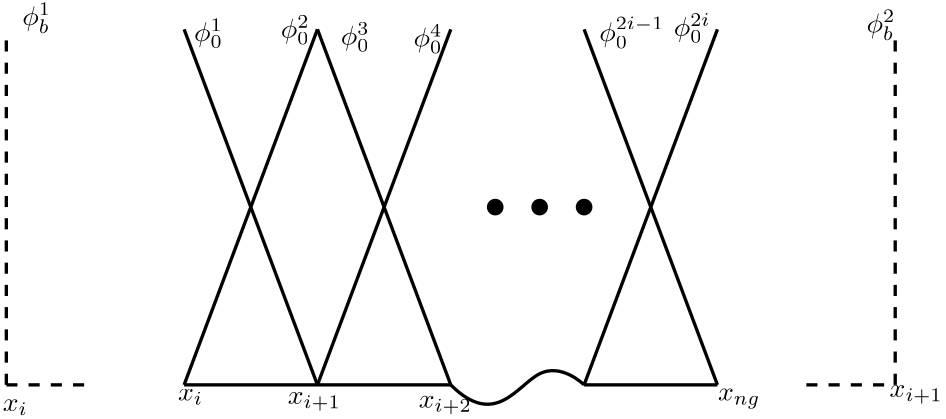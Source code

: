 <?xml version="1.0"?>
<!DOCTYPE ipe SYSTEM "ipe.dtd">
<ipe version="70107" creator="Ipe 7.1.7">
<info created="D:20170203151509" modified="D:20170203152436"/>
<ipestyle name="basic">
<symbol name="arrow/arc(spx)">
<path stroke="sym-stroke" fill="sym-stroke" pen="sym-pen">
0 0 m
-1 0.333 l
-1 -0.333 l
h
</path>
</symbol>
<symbol name="arrow/farc(spx)">
<path stroke="sym-stroke" fill="white" pen="sym-pen">
0 0 m
-1 0.333 l
-1 -0.333 l
h
</path>
</symbol>
<symbol name="arrow/ptarc(spx)">
<path stroke="sym-stroke" fill="sym-stroke" pen="sym-pen">
0 0 m
-1 0.333 l
-0.8 0 l
-1 -0.333 l
h
</path>
</symbol>
<symbol name="arrow/fptarc(spx)">
<path stroke="sym-stroke" fill="white" pen="sym-pen">
0 0 m
-1 0.333 l
-0.8 0 l
-1 -0.333 l
h
</path>
</symbol>
<symbol name="mark/circle(sx)" transformations="translations">
<path fill="sym-stroke">
0.6 0 0 0.6 0 0 e
0.4 0 0 0.4 0 0 e
</path>
</symbol>
<symbol name="mark/disk(sx)" transformations="translations">
<path fill="sym-stroke">
0.6 0 0 0.6 0 0 e
</path>
</symbol>
<symbol name="mark/fdisk(sfx)" transformations="translations">
<group>
<path fill="sym-fill">
0.5 0 0 0.5 0 0 e
</path>
<path fill="sym-stroke" fillrule="eofill">
0.6 0 0 0.6 0 0 e
0.4 0 0 0.4 0 0 e
</path>
</group>
</symbol>
<symbol name="mark/box(sx)" transformations="translations">
<path fill="sym-stroke" fillrule="eofill">
-0.6 -0.6 m
0.6 -0.6 l
0.6 0.6 l
-0.6 0.6 l
h
-0.4 -0.4 m
0.4 -0.4 l
0.4 0.4 l
-0.4 0.4 l
h
</path>
</symbol>
<symbol name="mark/square(sx)" transformations="translations">
<path fill="sym-stroke">
-0.6 -0.6 m
0.6 -0.6 l
0.6 0.6 l
-0.6 0.6 l
h
</path>
</symbol>
<symbol name="mark/fsquare(sfx)" transformations="translations">
<group>
<path fill="sym-fill">
-0.5 -0.5 m
0.5 -0.5 l
0.5 0.5 l
-0.5 0.5 l
h
</path>
<path fill="sym-stroke" fillrule="eofill">
-0.6 -0.6 m
0.6 -0.6 l
0.6 0.6 l
-0.6 0.6 l
h
-0.4 -0.4 m
0.4 -0.4 l
0.4 0.4 l
-0.4 0.4 l
h
</path>
</group>
</symbol>
<symbol name="mark/cross(sx)" transformations="translations">
<group>
<path fill="sym-stroke">
-0.43 -0.57 m
0.57 0.43 l
0.43 0.57 l
-0.57 -0.43 l
h
</path>
<path fill="sym-stroke">
-0.43 0.57 m
0.57 -0.43 l
0.43 -0.57 l
-0.57 0.43 l
h
</path>
</group>
</symbol>
<symbol name="arrow/fnormal(spx)">
<path stroke="sym-stroke" fill="white" pen="sym-pen">
0 0 m
-1 0.333 l
-1 -0.333 l
h
</path>
</symbol>
<symbol name="arrow/pointed(spx)">
<path stroke="sym-stroke" fill="sym-stroke" pen="sym-pen">
0 0 m
-1 0.333 l
-0.8 0 l
-1 -0.333 l
h
</path>
</symbol>
<symbol name="arrow/fpointed(spx)">
<path stroke="sym-stroke" fill="white" pen="sym-pen">
0 0 m
-1 0.333 l
-0.8 0 l
-1 -0.333 l
h
</path>
</symbol>
<symbol name="arrow/linear(spx)">
<path stroke="sym-stroke" pen="sym-pen">
-1 0.333 m
0 0 l
-1 -0.333 l
</path>
</symbol>
<symbol name="arrow/fdouble(spx)">
<path stroke="sym-stroke" fill="white" pen="sym-pen">
0 0 m
-1 0.333 l
-1 -0.333 l
h
-1 0 m
-2 0.333 l
-2 -0.333 l
h
</path>
</symbol>
<symbol name="arrow/double(spx)">
<path stroke="sym-stroke" fill="sym-stroke" pen="sym-pen">
0 0 m
-1 0.333 l
-1 -0.333 l
h
-1 0 m
-2 0.333 l
-2 -0.333 l
h
</path>
</symbol>
<pen name="heavier" value="0.8"/>
<pen name="fat" value="1.2"/>
<pen name="ultrafat" value="2"/>
<symbolsize name="large" value="5"/>
<symbolsize name="small" value="2"/>
<symbolsize name="tiny" value="1.1"/>
<arrowsize name="large" value="10"/>
<arrowsize name="small" value="5"/>
<arrowsize name="tiny" value="3"/>
<color name="red" value="1 0 0"/>
<color name="green" value="0 1 0"/>
<color name="blue" value="0 0 1"/>
<color name="yellow" value="1 1 0"/>
<color name="orange" value="1 0.647 0"/>
<color name="gold" value="1 0.843 0"/>
<color name="purple" value="0.627 0.125 0.941"/>
<color name="gray" value="0.745"/>
<color name="brown" value="0.647 0.165 0.165"/>
<color name="navy" value="0 0 0.502"/>
<color name="pink" value="1 0.753 0.796"/>
<color name="seagreen" value="0.18 0.545 0.341"/>
<color name="turquoise" value="0.251 0.878 0.816"/>
<color name="violet" value="0.933 0.51 0.933"/>
<color name="darkblue" value="0 0 0.545"/>
<color name="darkcyan" value="0 0.545 0.545"/>
<color name="darkgray" value="0.663"/>
<color name="darkgreen" value="0 0.392 0"/>
<color name="darkmagenta" value="0.545 0 0.545"/>
<color name="darkorange" value="1 0.549 0"/>
<color name="darkred" value="0.545 0 0"/>
<color name="lightblue" value="0.678 0.847 0.902"/>
<color name="lightcyan" value="0.878 1 1"/>
<color name="lightgray" value="0.827"/>
<color name="lightgreen" value="0.565 0.933 0.565"/>
<color name="lightyellow" value="1 1 0.878"/>
<dashstyle name="dashed" value="[4] 0"/>
<dashstyle name="dotted" value="[1 3] 0"/>
<dashstyle name="dash dotted" value="[4 2 1 2] 0"/>
<dashstyle name="dash dot dotted" value="[4 2 1 2 1 2] 0"/>
<textsize name="large" value="\large"/>
<textsize name="Large" value="\Large"/>
<textsize name="LARGE" value="\LARGE"/>
<textsize name="huge" value="\huge"/>
<textsize name="Huge" value="\Huge"/>
<textsize name="small" value="\small"/>
<textsize name="footnote" value="\footnotesize"/>
<textsize name="tiny" value="\tiny"/>
<textstyle name="center" begin="\begin{center}" end="\end{center}"/>
<textstyle name="itemize" begin="\begin{itemize}" end="\end{itemize}"/>
<textstyle name="item" begin="\begin{itemize}\item{}" end="\end{itemize}"/>
<gridsize name="4 pts" value="4"/>
<gridsize name="8 pts (~3 mm)" value="8"/>
<gridsize name="16 pts (~6 mm)" value="16"/>
<gridsize name="32 pts (~12 mm)" value="32"/>
<gridsize name="10 pts (~3.5 mm)" value="10"/>
<gridsize name="20 pts (~7 mm)" value="20"/>
<gridsize name="14 pts (~5 mm)" value="14"/>
<gridsize name="28 pts (~10 mm)" value="28"/>
<gridsize name="56 pts (~20 mm)" value="56"/>
<anglesize name="90 deg" value="90"/>
<anglesize name="60 deg" value="60"/>
<anglesize name="45 deg" value="45"/>
<anglesize name="30 deg" value="30"/>
<anglesize name="22.5 deg" value="22.5"/>
<tiling name="falling" angle="-60" step="4" width="1"/>
<tiling name="rising" angle="30" step="4" width="1"/>
</ipestyle>
<page>
<layer name="alpha"/>
<view layers="alpha" active="alpha"/>
<path layer="alpha" stroke="black" dash="dashed" pen="fat">
128 640 m
160 640 l
</path>
<path stroke="black" dash="dashed" pen="fat">
128 640 m
128 768 l
</path>
<path stroke="black" dash="dashed" pen="fat">
416 640 m
448 640 l
</path>
<path stroke="black" dash="dashed" pen="fat">
448 640 m
448 768 l
</path>
<text transformations="translations" pos="126.721 630.527" stroke="black" type="label" width="9.011" height="4.294" depth="1.49" valign="baseline">$x_i$</text>
<text transformations="translations" pos="445.976 635.624" stroke="black" type="label" width="19.098" height="4.294" depth="2.32" valign="baseline">$x_{i+1}$</text>
<text transformations="translations" pos="189.807 634.35" stroke="black" type="label" width="9.011" height="4.294" depth="1.49" valign="baseline">$x_{i}$</text>
<text matrix="1 0 0 1 -152.936 -1.9117" transformations="translations" pos="382.252 634.987" stroke="black" type="label" width="19.098" height="4.294" depth="2.32" valign="baseline">$x_{i+1}$</text>
<text transformations="translations" pos="133.731 769.444" stroke="black" type="label" width="10.405" height="8.111" depth="2.82" valign="baseline">$\phi_{b}^{1}$</text>
<text transformations="translations" pos="437.691 766.895" stroke="black" type="label" width="10.405" height="8.111" depth="2.82" valign="baseline">$\phi_{b}^{2}$</text>
<text matrix="1 0 0 1 -27.4011 6.37234" transformations="translations" pos="222.944 757.336" stroke="black" type="label" width="10.405" height="8.112" depth="2.47" valign="baseline">$\phi_{0}^{1}$</text>
<text matrix="1 0 0 1 -114.065 3.18617" transformations="translations" pos="340.832 761.797" stroke="black" type="label" width="10.405" height="8.112" depth="2.47" valign="baseline">$\phi_{0}^{2}$</text>
<path stroke="black" pen="fat">
192 640 m
288 640 l
</path>
<path stroke="black" pen="fat">
336 640 m
384 640 l
</path>
<path stroke="black" pen="fat">
192 768 m
240 640 l
</path>
<path stroke="black" pen="fat">
192 640 m
240 768 l
</path>
<path stroke="black" pen="fat">
240 768 m
288 640 l
</path>
<path stroke="black" pen="fat">
240 640 m
288 768 l
</path>
<path stroke="black" pen="fat">
336 640 m
384 768 l
</path>
<path stroke="black" pen="fat">
336 768 m
384 640 l
</path>
<path stroke="black" pen="fat">
288 640 m
304 624
320 656
336 640
336 640 c
</path>
<use name="mark/disk(sx)" pos="304 704" size="large" stroke="black"/>
<use name="mark/disk(sx)" pos="320 704" size="large" stroke="black"/>
<use name="mark/disk(sx)" pos="336 704" size="large" stroke="black"/>
<text transformations="translations" pos="384.164 634.35" stroke="black" type="label" width="15.254" height="4.29" depth="2.85" valign="baseline">$x_{ng}$</text>
<text matrix="1 0 0 1 -6.37234 -1.9117" transformations="translations" pos="282.844 633.713" stroke="black" type="label" width="19.098" height="4.294" depth="2.32" valign="baseline">$x_{i+2}$</text>
<text matrix="1 0 0 1 -0.637234 -5.09787" transformations="translations" pos="249.07 767.532" stroke="black" type="label" width="10.405" height="8.112" depth="2.47" valign="baseline">$\phi_{0}^{3}$</text>
<text matrix="1 0 0 1 -4.46064 -8.28404" transformations="translations" pos="279.02 770.081" stroke="black" type="label" width="10.405" height="8.112" depth="2.47" valign="baseline">$\phi_{0}^{4}$</text>
<text matrix="1 0 0 1 -1.9117 -1.9117" transformations="translations" pos="343.381 765.62" stroke="black" type="label" width="23.422" height="8.883" depth="2.65" valign="baseline">$\phi_{0}^{2i - 1}$</text>
<text matrix="1 0 0 1 -1.27447 -5.09787" transformations="translations" pos="369.507 770.718" stroke="black" type="label" width="13.224" height="8.233" depth="2.47" valign="baseline">$\phi_{0}^{2i}$</text>
</page>
</ipe>
